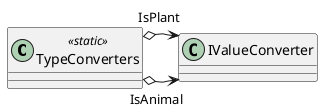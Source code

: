 @startuml
class TypeConverters <<static>> {
}
TypeConverters o-> "IsAnimal" IValueConverter
TypeConverters o-> "IsPlant" IValueConverter
@enduml
